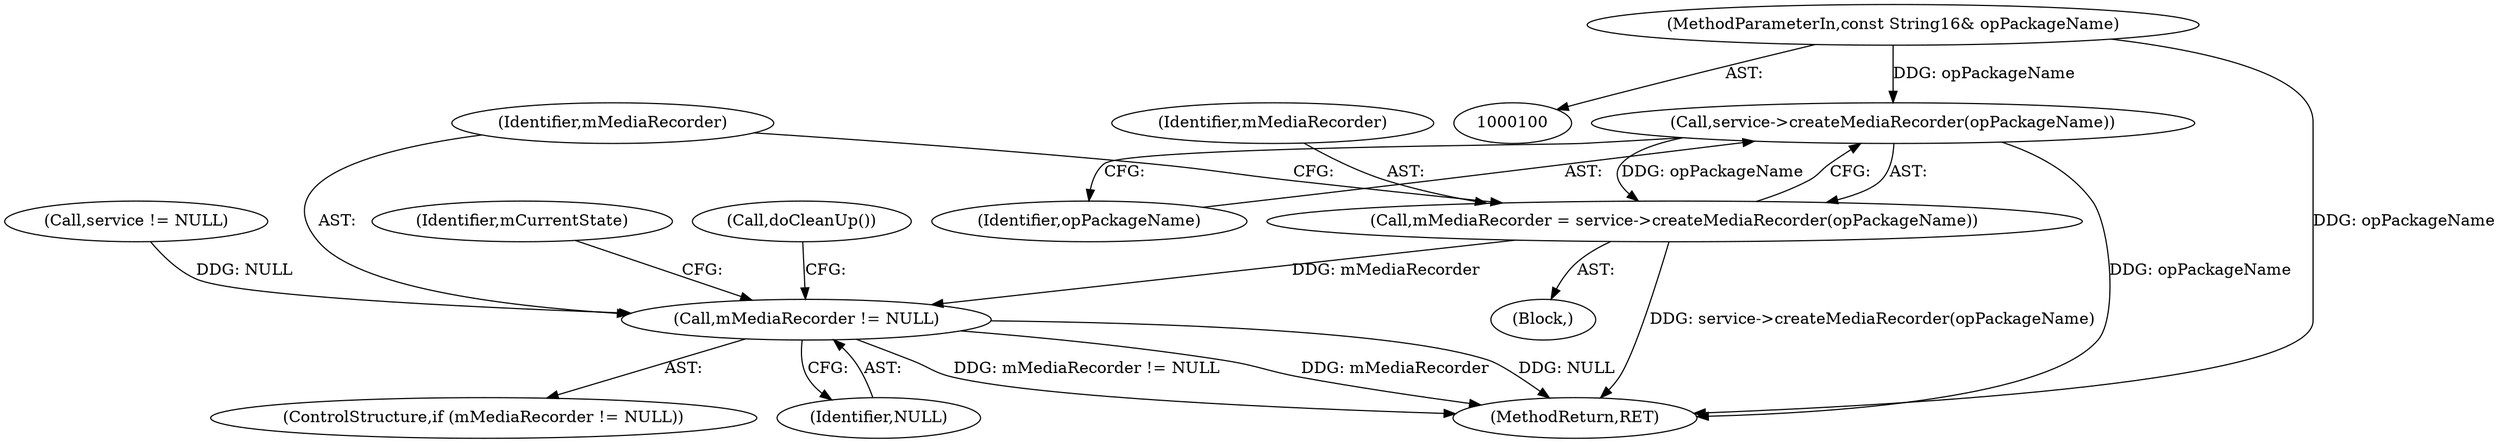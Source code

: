 digraph "0_Android_42a25c46b844518ff0d0b920c20c519e1417be69_2@API" {
"1000113" [label="(Call,service->createMediaRecorder(opPackageName))"];
"1000101" [label="(MethodParameterIn,const String16& opPackageName)"];
"1000111" [label="(Call,mMediaRecorder = service->createMediaRecorder(opPackageName))"];
"1000116" [label="(Call,mMediaRecorder != NULL)"];
"1000118" [label="(Identifier,NULL)"];
"1000123" [label="(Call,doCleanUp())"];
"1000113" [label="(Call,service->createMediaRecorder(opPackageName))"];
"1000101" [label="(MethodParameterIn,const String16& opPackageName)"];
"1000111" [label="(Call,mMediaRecorder = service->createMediaRecorder(opPackageName))"];
"1000117" [label="(Identifier,mMediaRecorder)"];
"1000110" [label="(Block,)"];
"1000107" [label="(Call,service != NULL)"];
"1000124" [label="(MethodReturn,RET)"];
"1000115" [label="(ControlStructure,if (mMediaRecorder != NULL))"];
"1000121" [label="(Identifier,mCurrentState)"];
"1000114" [label="(Identifier,opPackageName)"];
"1000112" [label="(Identifier,mMediaRecorder)"];
"1000116" [label="(Call,mMediaRecorder != NULL)"];
"1000113" -> "1000111"  [label="AST: "];
"1000113" -> "1000114"  [label="CFG: "];
"1000114" -> "1000113"  [label="AST: "];
"1000111" -> "1000113"  [label="CFG: "];
"1000113" -> "1000124"  [label="DDG: opPackageName"];
"1000113" -> "1000111"  [label="DDG: opPackageName"];
"1000101" -> "1000113"  [label="DDG: opPackageName"];
"1000101" -> "1000100"  [label="AST: "];
"1000101" -> "1000124"  [label="DDG: opPackageName"];
"1000111" -> "1000110"  [label="AST: "];
"1000112" -> "1000111"  [label="AST: "];
"1000117" -> "1000111"  [label="CFG: "];
"1000111" -> "1000124"  [label="DDG: service->createMediaRecorder(opPackageName)"];
"1000111" -> "1000116"  [label="DDG: mMediaRecorder"];
"1000116" -> "1000115"  [label="AST: "];
"1000116" -> "1000118"  [label="CFG: "];
"1000117" -> "1000116"  [label="AST: "];
"1000118" -> "1000116"  [label="AST: "];
"1000121" -> "1000116"  [label="CFG: "];
"1000123" -> "1000116"  [label="CFG: "];
"1000116" -> "1000124"  [label="DDG: mMediaRecorder"];
"1000116" -> "1000124"  [label="DDG: NULL"];
"1000116" -> "1000124"  [label="DDG: mMediaRecorder != NULL"];
"1000107" -> "1000116"  [label="DDG: NULL"];
}
